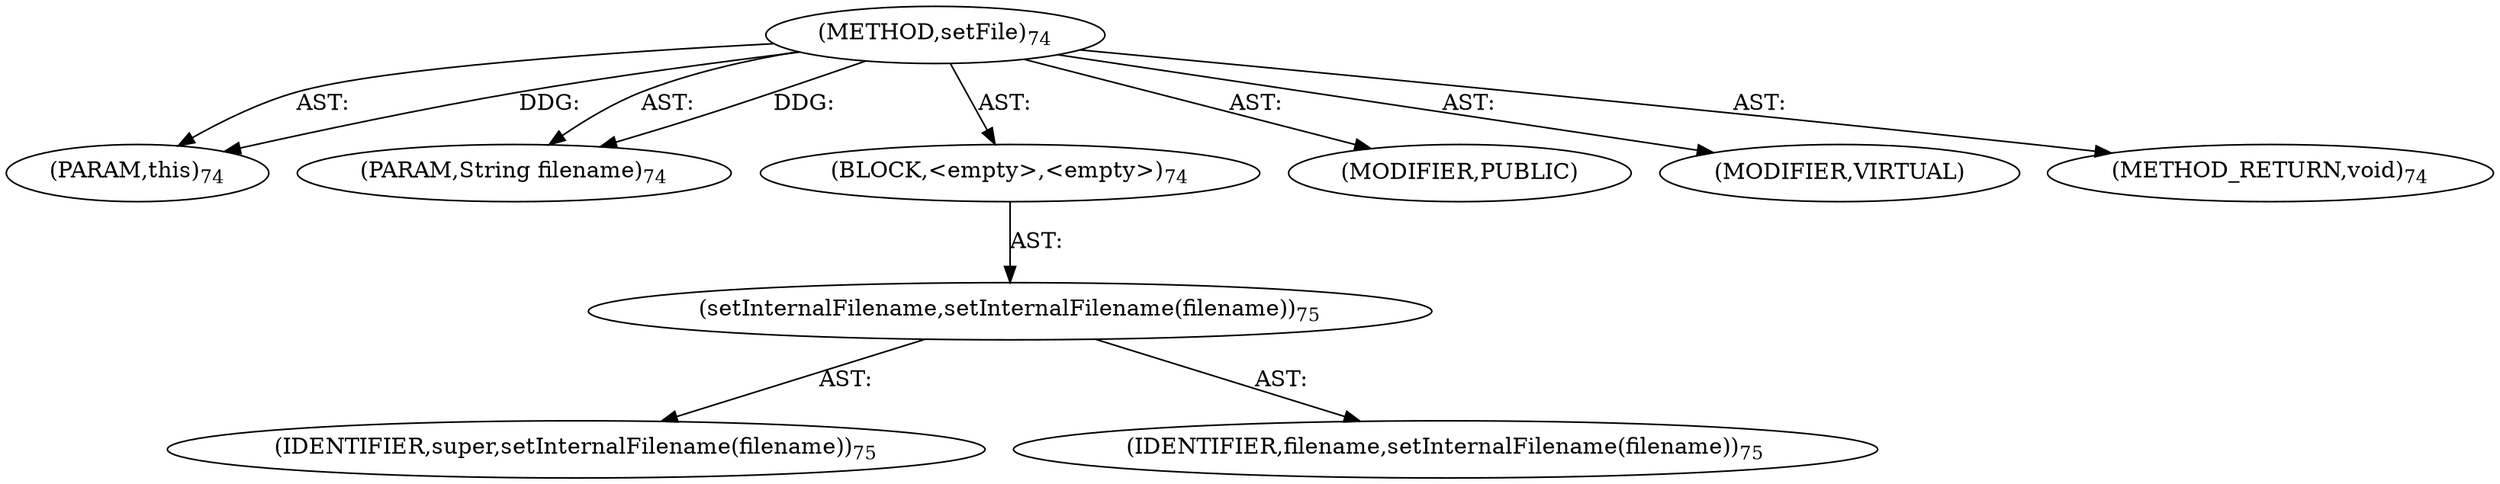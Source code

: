 digraph "setFile" {  
"111669149696" [label = <(METHOD,setFile)<SUB>74</SUB>> ]
"115964116993" [label = <(PARAM,this)<SUB>74</SUB>> ]
"115964116994" [label = <(PARAM,String filename)<SUB>74</SUB>> ]
"25769803776" [label = <(BLOCK,&lt;empty&gt;,&lt;empty&gt;)<SUB>74</SUB>> ]
"30064771072" [label = <(setInternalFilename,setInternalFilename(filename))<SUB>75</SUB>> ]
"68719476743" [label = <(IDENTIFIER,super,setInternalFilename(filename))<SUB>75</SUB>> ]
"68719476744" [label = <(IDENTIFIER,filename,setInternalFilename(filename))<SUB>75</SUB>> ]
"133143986176" [label = <(MODIFIER,PUBLIC)> ]
"133143986177" [label = <(MODIFIER,VIRTUAL)> ]
"128849018880" [label = <(METHOD_RETURN,void)<SUB>74</SUB>> ]
  "111669149696" -> "115964116993"  [ label = "AST: "] 
  "111669149696" -> "115964116994"  [ label = "AST: "] 
  "111669149696" -> "25769803776"  [ label = "AST: "] 
  "111669149696" -> "133143986176"  [ label = "AST: "] 
  "111669149696" -> "133143986177"  [ label = "AST: "] 
  "111669149696" -> "128849018880"  [ label = "AST: "] 
  "25769803776" -> "30064771072"  [ label = "AST: "] 
  "30064771072" -> "68719476743"  [ label = "AST: "] 
  "30064771072" -> "68719476744"  [ label = "AST: "] 
  "111669149696" -> "115964116993"  [ label = "DDG: "] 
  "111669149696" -> "115964116994"  [ label = "DDG: "] 
}
